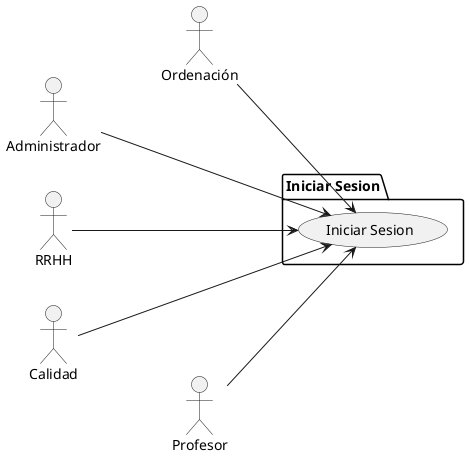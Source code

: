 @startuml
left to right direction

actor "Ordenación" as ord
actor "Administrador" as admin
actor "RRHH" as RRHH
actor "Calidad" as calidad
actor "Profesor" as profesor

package "Iniciar Sesion" as inicioSesionPackage {
    usecase "Iniciar Sesion" as inicioSesion
}

ord --> inicioSesion
admin ---> inicioSesion
RRHH ---> inicioSesion
calidad ---> inicioSesion
profesor --> inicioSesion

@enduml